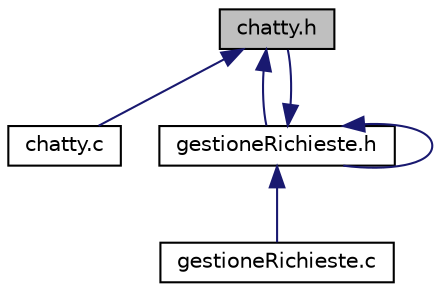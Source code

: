 digraph "chatty.h"
{
  edge [fontname="Helvetica",fontsize="10",labelfontname="Helvetica",labelfontsize="10"];
  node [fontname="Helvetica",fontsize="10",shape=record];
  Node34 [label="chatty.h",height=0.2,width=0.4,color="black", fillcolor="grey75", style="filled", fontcolor="black"];
  Node34 -> Node35 [dir="back",color="midnightblue",fontsize="10",style="solid",fontname="Helvetica"];
  Node35 [label="chatty.c",height=0.2,width=0.4,color="black", fillcolor="white", style="filled",URL="$chatty_8c.html",tooltip="File principale del server chatterbox Si dichiara che il contenuto di questo file e&#39; in ogni sua part..."];
  Node34 -> Node36 [dir="back",color="midnightblue",fontsize="10",style="solid",fontname="Helvetica"];
  Node36 [label="gestioneRichieste.h",height=0.2,width=0.4,color="black", fillcolor="white", style="filled",URL="$gestioneRichieste_8h.html",tooltip="Contiene la dichiarazione di tutti i metodi per la gestione delle singole operazioni che il server ge..."];
  Node36 -> Node34 [dir="back",color="midnightblue",fontsize="10",style="solid",fontname="Helvetica"];
  Node36 -> Node36 [dir="back",color="midnightblue",fontsize="10",style="solid",fontname="Helvetica"];
  Node36 -> Node37 [dir="back",color="midnightblue",fontsize="10",style="solid",fontname="Helvetica"];
  Node37 [label="gestioneRichieste.c",height=0.2,width=0.4,color="black", fillcolor="white", style="filled",URL="$gestioneRichieste_8c.html",tooltip="Contiene l&#39;implementazione di tutti i metodi per la gestione delle singole operazioni che il server g..."];
}
